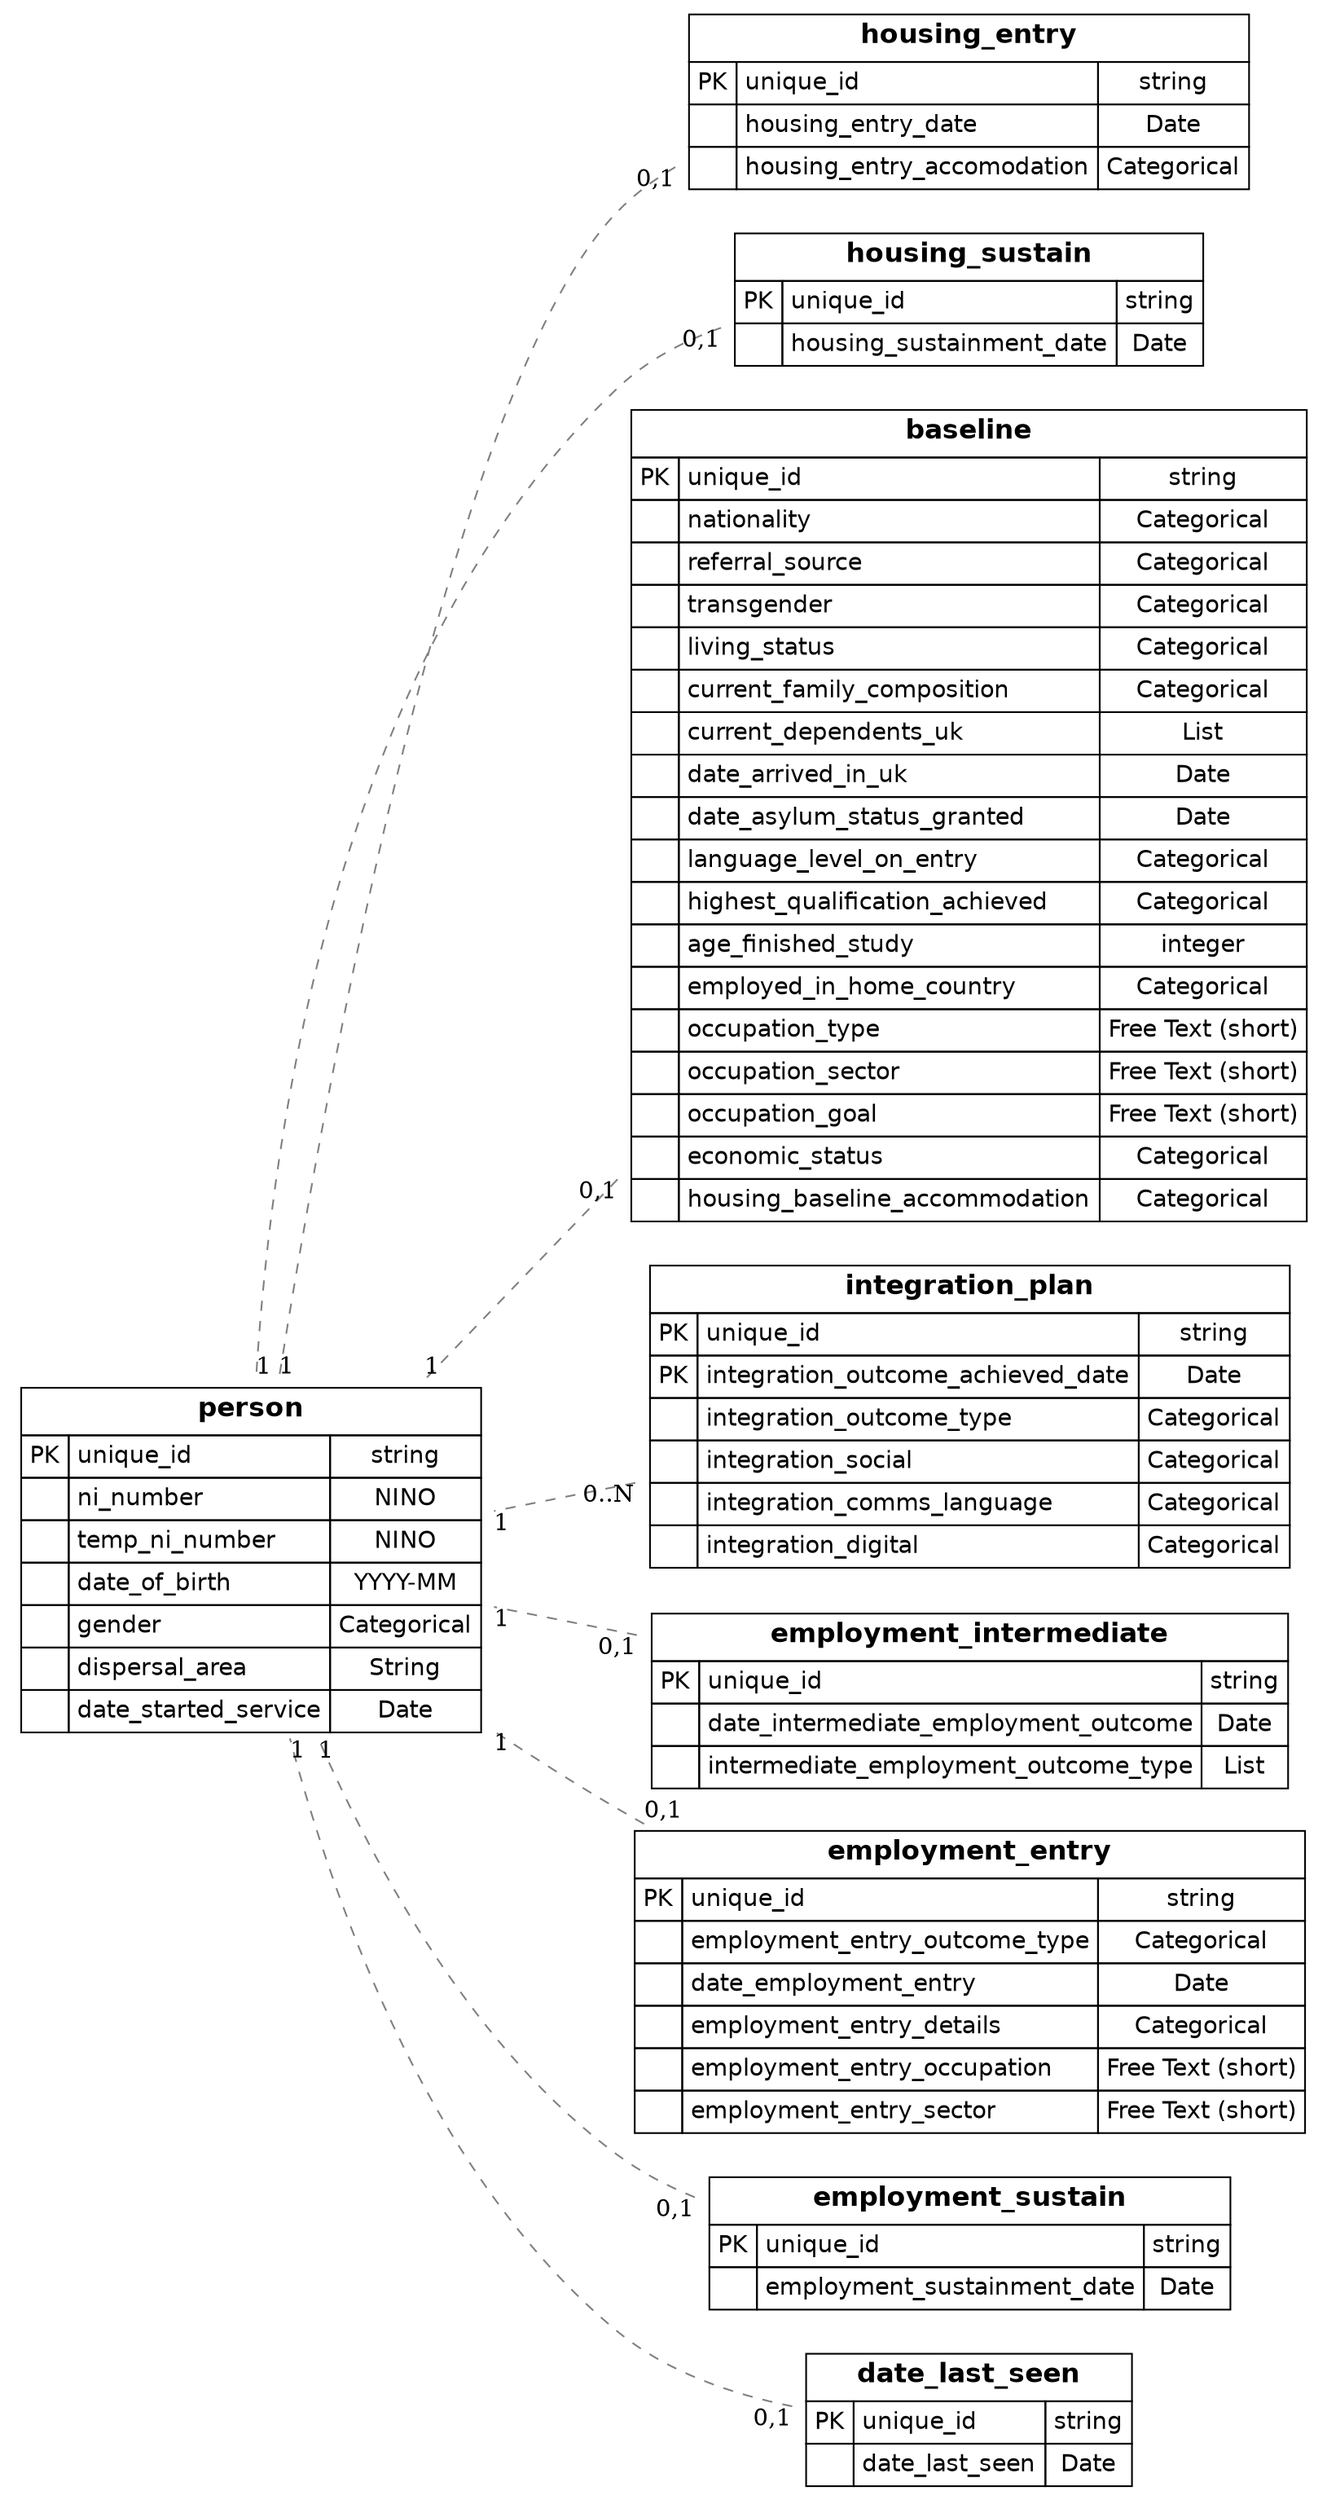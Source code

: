 graph {
    graph [rankdir=RL];
    node [label="\N",
        shape=plaintext
    ];
    edge [color=gray50,
        minlen=2,
        style=dashed
    ];



"person" [label=<<FONT FACE="Helvetica">
    <TABLE BORDER="0" CELLBORDER="1" CELLPADDING="4" CELLSPACING="0">
        <TR>
            <TD COLSPAN="3"><B><FONT POINT-SIZE="16">person</FONT></B></TD>
        </TR>
        
        <TR>
            <TD>PK</TD>
            <TD ALIGN="LEFT">unique_id</TD>
            <TD ALIGN="CENTER">string</TD>
        </TR>
        <TR>
            <TD></TD>
            <TD ALIGN="LEFT">ni_number</TD>
            <TD ALIGN="CENTER">NINO</TD>
        </TR>
        <TR>
            <TD></TD>
            <TD ALIGN="LEFT">temp_ni_number</TD>
            <TD ALIGN="CENTER">NINO</TD>
        </TR>
        <TR>
            <TD></TD>
            <TD ALIGN="LEFT">date_of_birth</TD>
            <TD ALIGN="CENTER">YYYY-MM</TD>
        </TR>
        <TR>
            <TD></TD>
            <TD ALIGN="LEFT">gender</TD>
            <TD ALIGN="CENTER">Categorical</TD>
        </TR>
        <TR>
            <TD></TD>
            <TD ALIGN="LEFT">dispersal_area</TD>
            <TD ALIGN="CENTER">String</TD>
        </TR>
        <TR>
            <TD></TD>
            <TD ALIGN="LEFT">date_started_service</TD>
            <TD ALIGN="CENTER">Date</TD>
        </TR>
    </TABLE>
</FONT>>];


"housing_entry" [label=<<FONT FACE="Helvetica">
    <TABLE BORDER="0" CELLBORDER="1" CELLPADDING="4" CELLSPACING="0">
        <TR>
            <TD COLSPAN="3"><B><FONT POINT-SIZE="16">housing_entry</FONT></B></TD>
        </TR>
        
        <TR>
            <TD>PK</TD>
            <TD ALIGN="LEFT">unique_id</TD>
            <TD ALIGN="CENTER">string</TD>
        </TR>
        <TR>
            <TD></TD>
            <TD ALIGN="LEFT">housing_entry_date</TD>
            <TD ALIGN="CENTER">Date</TD>
        </TR>
        <TR>
            <TD></TD>
            <TD ALIGN="LEFT">housing_entry_accomodation</TD>
            <TD ALIGN="CENTER">Categorical</TD>
        </TR>
    </TABLE>
</FONT>>];


"housing_sustain" [label=<<FONT FACE="Helvetica">
    <TABLE BORDER="0" CELLBORDER="1" CELLPADDING="4" CELLSPACING="0">
        <TR>
            <TD COLSPAN="3"><B><FONT POINT-SIZE="16">housing_sustain</FONT></B></TD>
        </TR>
        
        <TR>
            <TD>PK</TD>
            <TD ALIGN="LEFT">unique_id</TD>
            <TD ALIGN="CENTER">string</TD>
        </TR>
        <TR>
            <TD></TD>
            <TD ALIGN="LEFT">housing_sustainment_date</TD>
            <TD ALIGN="CENTER">Date</TD>
        </TR>
    </TABLE>
</FONT>>];


"baseline" [label=<<FONT FACE="Helvetica">
    <TABLE BORDER="0" CELLBORDER="1" CELLPADDING="4" CELLSPACING="0">
        <TR>
            <TD COLSPAN="3"><B><FONT POINT-SIZE="16">baseline</FONT></B></TD>
        </TR>
        
        <TR>
            <TD>PK</TD>
            <TD ALIGN="LEFT">unique_id</TD>
            <TD ALIGN="CENTER">string</TD>
        </TR>
        <TR>
            <TD></TD>
            <TD ALIGN="LEFT">nationality</TD>
            <TD ALIGN="CENTER">Categorical</TD>
        </TR>
        <TR>
            <TD></TD>
            <TD ALIGN="LEFT">referral_source</TD>
            <TD ALIGN="CENTER">Categorical</TD>
        </TR>
        <TR>
            <TD></TD>
            <TD ALIGN="LEFT">transgender</TD>
            <TD ALIGN="CENTER">Categorical</TD>
        </TR>
        <TR>
            <TD></TD>
            <TD ALIGN="LEFT">living_status</TD>
            <TD ALIGN="CENTER">Categorical</TD>
        </TR>
        <TR>
            <TD></TD>
            <TD ALIGN="LEFT">current_family_composition</TD>
            <TD ALIGN="CENTER">Categorical</TD>
        </TR>
        <TR>
            <TD></TD>
            <TD ALIGN="LEFT">current_dependents_uk</TD>
            <TD ALIGN="CENTER">List</TD>
        </TR>
        <TR>
            <TD></TD>
            <TD ALIGN="LEFT">date_arrived_in_uk</TD>
            <TD ALIGN="CENTER">Date</TD>
        </TR>
        <TR>
            <TD></TD>
            <TD ALIGN="LEFT">date_asylum_status_granted</TD>
            <TD ALIGN="CENTER">Date</TD>
        </TR>
        <TR>
            <TD></TD>
            <TD ALIGN="LEFT">language_level_on_entry</TD>
            <TD ALIGN="CENTER">Categorical</TD>
        </TR>
        <TR>
            <TD></TD>
            <TD ALIGN="LEFT">highest_qualification_achieved</TD>
            <TD ALIGN="CENTER">Categorical</TD>
        </TR>
        <TR>
            <TD></TD>
            <TD ALIGN="LEFT">age_finished_study</TD>
            <TD ALIGN="CENTER">integer</TD>
        </TR>
        <TR>
            <TD></TD>
            <TD ALIGN="LEFT">employed_in_home_country</TD>
            <TD ALIGN="CENTER">Categorical</TD>
        </TR>
        <TR>
            <TD></TD>
            <TD ALIGN="LEFT">occupation_type</TD>
            <TD ALIGN="CENTER">Free Text (short)</TD>
        </TR>
        <TR>
            <TD></TD>
            <TD ALIGN="LEFT">occupation_sector</TD>
            <TD ALIGN="CENTER">Free Text (short)</TD>
        </TR>
        <TR>
            <TD></TD>
            <TD ALIGN="LEFT">occupation_goal</TD>
            <TD ALIGN="CENTER">Free Text (short)</TD>
        </TR>
        <TR>
            <TD></TD>
            <TD ALIGN="LEFT">economic_status</TD>
            <TD ALIGN="CENTER">Categorical</TD>
        </TR>
        <TR>
            <TD></TD>
            <TD ALIGN="LEFT">housing_baseline_accommodation</TD>
            <TD ALIGN="CENTER">Categorical</TD>
        </TR>
    </TABLE>
</FONT>>];


"integration_plan" [label=<<FONT FACE="Helvetica">
    <TABLE BORDER="0" CELLBORDER="1" CELLPADDING="4" CELLSPACING="0">
        <TR>
            <TD COLSPAN="3"><B><FONT POINT-SIZE="16">integration_plan</FONT></B></TD>
        </TR>
        
        <TR>
            <TD>PK</TD>
            <TD ALIGN="LEFT">unique_id</TD>
            <TD ALIGN="CENTER">string</TD>
        </TR>
        <TR>
            <TD>PK</TD>
            <TD ALIGN="LEFT">integration_outcome_achieved_date</TD>
            <TD ALIGN="CENTER">Date</TD>
        </TR>
        <TR>
            <TD></TD>
            <TD ALIGN="LEFT">integration_outcome_type</TD>
            <TD ALIGN="CENTER">Categorical</TD>
        </TR>
        <TR>
            <TD></TD>
            <TD ALIGN="LEFT">integration_social</TD>
            <TD ALIGN="CENTER">Categorical</TD>
        </TR>
        <TR>
            <TD></TD>
            <TD ALIGN="LEFT">integration_comms_language</TD>
            <TD ALIGN="CENTER">Categorical</TD>
        </TR>
        <TR>
            <TD></TD>
            <TD ALIGN="LEFT">integration_digital</TD>
            <TD ALIGN="CENTER">Categorical</TD>
        </TR>
    </TABLE>
</FONT>>];


"employment_intermediate" [label=<<FONT FACE="Helvetica">
    <TABLE BORDER="0" CELLBORDER="1" CELLPADDING="4" CELLSPACING="0">
        <TR>
            <TD COLSPAN="3"><B><FONT POINT-SIZE="16">employment_intermediate</FONT></B></TD>
        </TR>
        
        <TR>
            <TD>PK</TD>
            <TD ALIGN="LEFT">unique_id</TD>
            <TD ALIGN="CENTER">string</TD>
        </TR>
        <TR>
            <TD></TD>
            <TD ALIGN="LEFT">date_intermediate_employment_outcome</TD>
            <TD ALIGN="CENTER">Date</TD>
        </TR>
        <TR>
            <TD></TD>
            <TD ALIGN="LEFT">intermediate_employment_outcome_type</TD>
            <TD ALIGN="CENTER">List</TD>
        </TR>
    </TABLE>
</FONT>>];


"employment_entry" [label=<<FONT FACE="Helvetica">
    <TABLE BORDER="0" CELLBORDER="1" CELLPADDING="4" CELLSPACING="0">
        <TR>
            <TD COLSPAN="3"><B><FONT POINT-SIZE="16">employment_entry</FONT></B></TD>
        </TR>
        
        <TR>
            <TD>PK</TD>
            <TD ALIGN="LEFT">unique_id</TD>
            <TD ALIGN="CENTER">string</TD>
        </TR>
        <TR>
            <TD></TD>
            <TD ALIGN="LEFT">employment_entry_outcome_type</TD>
            <TD ALIGN="CENTER">Categorical</TD>
        </TR>
        <TR>
            <TD></TD>
            <TD ALIGN="LEFT">date_employment_entry</TD>
            <TD ALIGN="CENTER">Date</TD>
        </TR>
        <TR>
            <TD></TD>
            <TD ALIGN="LEFT">employment_entry_details</TD>
            <TD ALIGN="CENTER">Categorical</TD>
        </TR>
        <TR>
            <TD></TD>
            <TD ALIGN="LEFT">employment_entry_occupation</TD>
            <TD ALIGN="CENTER">Free Text (short)</TD>
        </TR>
        <TR>
            <TD></TD>
            <TD ALIGN="LEFT">employment_entry_sector</TD>
            <TD ALIGN="CENTER">Free Text (short)</TD>
        </TR>
    </TABLE>
</FONT>>];


"employment_sustain" [label=<<FONT FACE="Helvetica">
    <TABLE BORDER="0" CELLBORDER="1" CELLPADDING="4" CELLSPACING="0">
        <TR>
            <TD COLSPAN="3"><B><FONT POINT-SIZE="16">employment_sustain</FONT></B></TD>
        </TR>
        
        <TR>
            <TD>PK</TD>
            <TD ALIGN="LEFT">unique_id</TD>
            <TD ALIGN="CENTER">string</TD>
        </TR>
        <TR>
            <TD></TD>
            <TD ALIGN="LEFT">employment_sustainment_date</TD>
            <TD ALIGN="CENTER">Date</TD>
        </TR>
    </TABLE>
</FONT>>];


"date_last_seen" [label=<<FONT FACE="Helvetica">
    <TABLE BORDER="0" CELLBORDER="1" CELLPADDING="4" CELLSPACING="0">
        <TR>
            <TD COLSPAN="3"><B><FONT POINT-SIZE="16">date_last_seen</FONT></B></TD>
        </TR>
        
        <TR>
            <TD>PK</TD>
            <TD ALIGN="LEFT">unique_id</TD>
            <TD ALIGN="CENTER">string</TD>
        </TR>
        <TR>
            <TD></TD>
            <TD ALIGN="LEFT">date_last_seen</TD>
            <TD ALIGN="CENTER">Date</TD>
        </TR>
    </TABLE>
</FONT>>];



"housing_entry" -- "person" [taillabel="0,1", headlabel="1"];

"baseline" -- "person" [taillabel="0,1", headlabel="1"];

"date_last_seen" -- "person" [taillabel="0,1", headlabel="1"];

"housing_sustain" -- "person" [taillabel="0,1", headlabel="1"];

"employment_entry" -- "person" [taillabel="0,1", headlabel="1"];

"employment_sustain" -- "person" [taillabel="0,1", headlabel="1"];

"integration_plan" -- "person" [taillabel="0..N", headlabel="1"];

"employment_intermediate" -- "person" [taillabel="0,1", headlabel="1"];


}